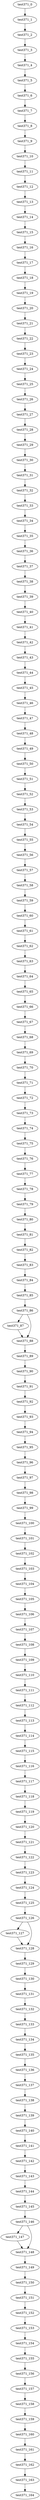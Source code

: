 digraph G {
test371_0->test371_1;
test371_1->test371_2;
test371_2->test371_3;
test371_3->test371_4;
test371_4->test371_5;
test371_5->test371_6;
test371_6->test371_7;
test371_7->test371_8;
test371_8->test371_9;
test371_9->test371_10;
test371_10->test371_11;
test371_11->test371_12;
test371_12->test371_13;
test371_13->test371_14;
test371_14->test371_15;
test371_15->test371_16;
test371_16->test371_17;
test371_17->test371_18;
test371_18->test371_19;
test371_19->test371_20;
test371_20->test371_21;
test371_21->test371_22;
test371_22->test371_23;
test371_23->test371_24;
test371_24->test371_25;
test371_25->test371_26;
test371_26->test371_27;
test371_27->test371_28;
test371_28->test371_29;
test371_29->test371_30;
test371_30->test371_31;
test371_31->test371_32;
test371_32->test371_33;
test371_33->test371_34;
test371_34->test371_35;
test371_35->test371_36;
test371_36->test371_37;
test371_37->test371_38;
test371_38->test371_39;
test371_39->test371_40;
test371_40->test371_41;
test371_41->test371_42;
test371_42->test371_43;
test371_43->test371_44;
test371_44->test371_45;
test371_45->test371_46;
test371_46->test371_47;
test371_47->test371_48;
test371_48->test371_49;
test371_49->test371_50;
test371_50->test371_51;
test371_51->test371_52;
test371_52->test371_53;
test371_53->test371_54;
test371_54->test371_55;
test371_55->test371_56;
test371_56->test371_57;
test371_57->test371_58;
test371_58->test371_59;
test371_59->test371_60;
test371_60->test371_61;
test371_61->test371_62;
test371_62->test371_63;
test371_63->test371_64;
test371_64->test371_65;
test371_65->test371_66;
test371_66->test371_67;
test371_67->test371_68;
test371_68->test371_69;
test371_69->test371_70;
test371_70->test371_71;
test371_71->test371_72;
test371_72->test371_73;
test371_73->test371_74;
test371_74->test371_75;
test371_75->test371_76;
test371_76->test371_77;
test371_77->test371_78;
test371_78->test371_79;
test371_79->test371_80;
test371_80->test371_81;
test371_81->test371_82;
test371_82->test371_83;
test371_83->test371_84;
test371_84->test371_85;
test371_85->test371_86;
test371_86->test371_87;
test371_86->test371_88;
test371_87->test371_88;
test371_88->test371_89;
test371_89->test371_90;
test371_90->test371_91;
test371_91->test371_92;
test371_92->test371_93;
test371_93->test371_94;
test371_94->test371_95;
test371_95->test371_96;
test371_96->test371_97;
test371_97->test371_98;
test371_98->test371_99;
test371_99->test371_100;
test371_100->test371_101;
test371_101->test371_102;
test371_102->test371_103;
test371_103->test371_104;
test371_104->test371_105;
test371_105->test371_106;
test371_106->test371_107;
test371_107->test371_108;
test371_108->test371_109;
test371_109->test371_110;
test371_110->test371_111;
test371_111->test371_112;
test371_112->test371_113;
test371_113->test371_114;
test371_114->test371_115;
test371_115->test371_116;
test371_116->test371_117;
test371_117->test371_118;
test371_118->test371_119;
test371_119->test371_120;
test371_120->test371_121;
test371_121->test371_122;
test371_122->test371_123;
test371_123->test371_124;
test371_124->test371_125;
test371_125->test371_126;
test371_126->test371_127;
test371_126->test371_128;
test371_127->test371_128;
test371_128->test371_129;
test371_129->test371_130;
test371_130->test371_131;
test371_131->test371_132;
test371_132->test371_133;
test371_133->test371_134;
test371_134->test371_135;
test371_135->test371_136;
test371_136->test371_137;
test371_137->test371_138;
test371_138->test371_139;
test371_139->test371_140;
test371_140->test371_141;
test371_141->test371_142;
test371_142->test371_143;
test371_143->test371_144;
test371_144->test371_145;
test371_145->test371_146;
test371_146->test371_147;
test371_146->test371_148;
test371_147->test371_148;
test371_148->test371_149;
test371_149->test371_150;
test371_150->test371_151;
test371_151->test371_152;
test371_152->test371_153;
test371_153->test371_154;
test371_154->test371_155;
test371_155->test371_156;
test371_156->test371_157;
test371_157->test371_158;
test371_158->test371_159;
test371_159->test371_160;
test371_160->test371_161;
test371_161->test371_162;
test371_162->test371_163;
test371_163->test371_164;

}
